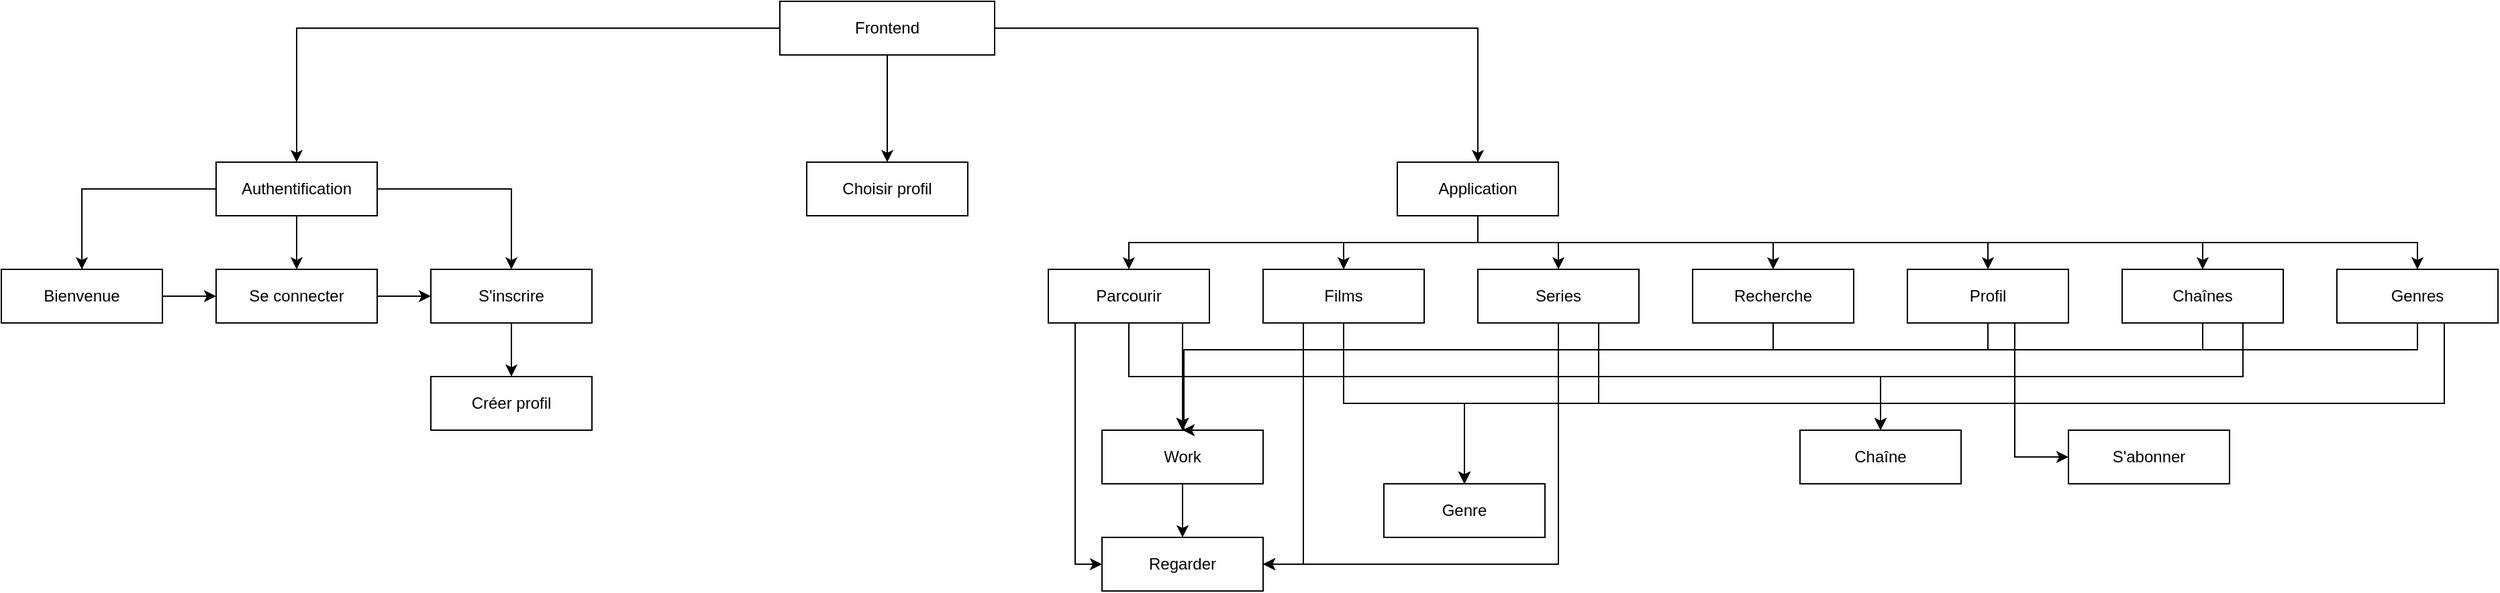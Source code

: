 <mxfile version="24.7.6">
  <diagram name="Page-1" id="x0bj10DdfUokrIcwnYvV">
    <mxGraphModel dx="3204" dy="1318" grid="1" gridSize="10" guides="1" tooltips="1" connect="1" arrows="1" fold="1" page="1" pageScale="1" pageWidth="827" pageHeight="1169" math="0" shadow="0">
      <root>
        <mxCell id="0" />
        <mxCell id="1" parent="0" />
        <mxCell id="o5X1qBVQpSu6JsWsL4Iy-5" style="edgeStyle=orthogonalEdgeStyle;rounded=0;orthogonalLoop=1;jettySize=auto;html=1;exitX=0;exitY=0.5;exitDx=0;exitDy=0;entryX=0.5;entryY=0;entryDx=0;entryDy=0;" edge="1" parent="1" source="o5X1qBVQpSu6JsWsL4Iy-1" target="o5X1qBVQpSu6JsWsL4Iy-2">
          <mxGeometry relative="1" as="geometry" />
        </mxCell>
        <mxCell id="o5X1qBVQpSu6JsWsL4Iy-6" style="edgeStyle=orthogonalEdgeStyle;rounded=0;orthogonalLoop=1;jettySize=auto;html=1;exitX=1;exitY=0.5;exitDx=0;exitDy=0;entryX=0.5;entryY=0;entryDx=0;entryDy=0;" edge="1" parent="1" source="o5X1qBVQpSu6JsWsL4Iy-1" target="o5X1qBVQpSu6JsWsL4Iy-3">
          <mxGeometry relative="1" as="geometry">
            <Array as="points">
              <mxPoint x="840" y="60" />
              <mxPoint x="840" y="160" />
            </Array>
          </mxGeometry>
        </mxCell>
        <mxCell id="o5X1qBVQpSu6JsWsL4Iy-20" style="edgeStyle=orthogonalEdgeStyle;rounded=0;orthogonalLoop=1;jettySize=auto;html=1;exitX=0.5;exitY=1;exitDx=0;exitDy=0;entryX=0.5;entryY=0;entryDx=0;entryDy=0;" edge="1" parent="1" source="o5X1qBVQpSu6JsWsL4Iy-1" target="o5X1qBVQpSu6JsWsL4Iy-18">
          <mxGeometry relative="1" as="geometry" />
        </mxCell>
        <mxCell id="o5X1qBVQpSu6JsWsL4Iy-1" value="Frontend" style="rounded=0;whiteSpace=wrap;html=1;" vertex="1" parent="1">
          <mxGeometry x="320" y="40" width="160" height="40" as="geometry" />
        </mxCell>
        <mxCell id="o5X1qBVQpSu6JsWsL4Iy-11" style="edgeStyle=orthogonalEdgeStyle;rounded=0;orthogonalLoop=1;jettySize=auto;html=1;exitX=0;exitY=0.5;exitDx=0;exitDy=0;" edge="1" parent="1" source="o5X1qBVQpSu6JsWsL4Iy-2" target="o5X1qBVQpSu6JsWsL4Iy-10">
          <mxGeometry relative="1" as="geometry" />
        </mxCell>
        <mxCell id="o5X1qBVQpSu6JsWsL4Iy-12" style="edgeStyle=orthogonalEdgeStyle;rounded=0;orthogonalLoop=1;jettySize=auto;html=1;exitX=0.5;exitY=1;exitDx=0;exitDy=0;entryX=0.5;entryY=0;entryDx=0;entryDy=0;" edge="1" parent="1" source="o5X1qBVQpSu6JsWsL4Iy-2" target="o5X1qBVQpSu6JsWsL4Iy-9">
          <mxGeometry relative="1" as="geometry" />
        </mxCell>
        <mxCell id="o5X1qBVQpSu6JsWsL4Iy-13" style="edgeStyle=orthogonalEdgeStyle;rounded=0;orthogonalLoop=1;jettySize=auto;html=1;exitX=1;exitY=0.5;exitDx=0;exitDy=0;entryX=0.5;entryY=0;entryDx=0;entryDy=0;" edge="1" parent="1" source="o5X1qBVQpSu6JsWsL4Iy-2" target="o5X1qBVQpSu6JsWsL4Iy-8">
          <mxGeometry relative="1" as="geometry" />
        </mxCell>
        <mxCell id="o5X1qBVQpSu6JsWsL4Iy-2" value="Authentification" style="rounded=0;whiteSpace=wrap;html=1;" vertex="1" parent="1">
          <mxGeometry x="-100" y="160" width="120" height="40" as="geometry" />
        </mxCell>
        <mxCell id="o5X1qBVQpSu6JsWsL4Iy-29" style="edgeStyle=orthogonalEdgeStyle;rounded=0;orthogonalLoop=1;jettySize=auto;html=1;exitX=0.5;exitY=1;exitDx=0;exitDy=0;entryX=0.5;entryY=0;entryDx=0;entryDy=0;" edge="1" parent="1" source="o5X1qBVQpSu6JsWsL4Iy-3" target="o5X1qBVQpSu6JsWsL4Iy-21">
          <mxGeometry relative="1" as="geometry" />
        </mxCell>
        <mxCell id="o5X1qBVQpSu6JsWsL4Iy-30" style="edgeStyle=orthogonalEdgeStyle;rounded=0;orthogonalLoop=1;jettySize=auto;html=1;exitX=0.5;exitY=1;exitDx=0;exitDy=0;entryX=0.5;entryY=0;entryDx=0;entryDy=0;" edge="1" parent="1" source="o5X1qBVQpSu6JsWsL4Iy-3" target="o5X1qBVQpSu6JsWsL4Iy-22">
          <mxGeometry relative="1" as="geometry" />
        </mxCell>
        <mxCell id="o5X1qBVQpSu6JsWsL4Iy-31" style="edgeStyle=orthogonalEdgeStyle;rounded=0;orthogonalLoop=1;jettySize=auto;html=1;exitX=0.5;exitY=1;exitDx=0;exitDy=0;" edge="1" parent="1" source="o5X1qBVQpSu6JsWsL4Iy-3" target="o5X1qBVQpSu6JsWsL4Iy-23">
          <mxGeometry relative="1" as="geometry">
            <Array as="points">
              <mxPoint x="840" y="220" />
              <mxPoint x="900" y="220" />
            </Array>
          </mxGeometry>
        </mxCell>
        <mxCell id="o5X1qBVQpSu6JsWsL4Iy-32" style="edgeStyle=orthogonalEdgeStyle;rounded=0;orthogonalLoop=1;jettySize=auto;html=1;exitX=0.5;exitY=1;exitDx=0;exitDy=0;entryX=0.5;entryY=0;entryDx=0;entryDy=0;" edge="1" parent="1" source="o5X1qBVQpSu6JsWsL4Iy-3" target="o5X1qBVQpSu6JsWsL4Iy-24">
          <mxGeometry relative="1" as="geometry" />
        </mxCell>
        <mxCell id="o5X1qBVQpSu6JsWsL4Iy-33" style="edgeStyle=orthogonalEdgeStyle;rounded=0;orthogonalLoop=1;jettySize=auto;html=1;exitX=0.5;exitY=1;exitDx=0;exitDy=0;" edge="1" parent="1" source="o5X1qBVQpSu6JsWsL4Iy-3" target="o5X1qBVQpSu6JsWsL4Iy-25">
          <mxGeometry relative="1" as="geometry" />
        </mxCell>
        <mxCell id="o5X1qBVQpSu6JsWsL4Iy-49" style="edgeStyle=orthogonalEdgeStyle;rounded=0;orthogonalLoop=1;jettySize=auto;html=1;exitX=0.5;exitY=1;exitDx=0;exitDy=0;entryX=0.5;entryY=0;entryDx=0;entryDy=0;" edge="1" parent="1" source="o5X1qBVQpSu6JsWsL4Iy-3" target="o5X1qBVQpSu6JsWsL4Iy-37">
          <mxGeometry relative="1" as="geometry" />
        </mxCell>
        <mxCell id="o5X1qBVQpSu6JsWsL4Iy-50" style="edgeStyle=orthogonalEdgeStyle;rounded=0;orthogonalLoop=1;jettySize=auto;html=1;exitX=0.5;exitY=1;exitDx=0;exitDy=0;entryX=0.5;entryY=0;entryDx=0;entryDy=0;" edge="1" parent="1" source="o5X1qBVQpSu6JsWsL4Iy-3" target="o5X1qBVQpSu6JsWsL4Iy-38">
          <mxGeometry relative="1" as="geometry" />
        </mxCell>
        <mxCell id="o5X1qBVQpSu6JsWsL4Iy-3" value="Application" style="rounded=0;whiteSpace=wrap;html=1;" vertex="1" parent="1">
          <mxGeometry x="780" y="160" width="120" height="40" as="geometry" />
        </mxCell>
        <mxCell id="o5X1qBVQpSu6JsWsL4Iy-15" style="edgeStyle=orthogonalEdgeStyle;rounded=0;orthogonalLoop=1;jettySize=auto;html=1;exitX=0.5;exitY=1;exitDx=0;exitDy=0;entryX=0.5;entryY=0;entryDx=0;entryDy=0;" edge="1" parent="1" source="o5X1qBVQpSu6JsWsL4Iy-8" target="o5X1qBVQpSu6JsWsL4Iy-14">
          <mxGeometry relative="1" as="geometry" />
        </mxCell>
        <mxCell id="o5X1qBVQpSu6JsWsL4Iy-8" value="S&#39;inscrire" style="rounded=0;whiteSpace=wrap;html=1;" vertex="1" parent="1">
          <mxGeometry x="60" y="240" width="120" height="40" as="geometry" />
        </mxCell>
        <mxCell id="o5X1qBVQpSu6JsWsL4Iy-42" style="edgeStyle=orthogonalEdgeStyle;rounded=0;orthogonalLoop=1;jettySize=auto;html=1;exitX=1;exitY=0.5;exitDx=0;exitDy=0;" edge="1" parent="1" source="o5X1qBVQpSu6JsWsL4Iy-9" target="o5X1qBVQpSu6JsWsL4Iy-8">
          <mxGeometry relative="1" as="geometry" />
        </mxCell>
        <mxCell id="o5X1qBVQpSu6JsWsL4Iy-9" value="Se connecter" style="rounded=0;whiteSpace=wrap;html=1;" vertex="1" parent="1">
          <mxGeometry x="-100" y="240" width="120" height="40" as="geometry" />
        </mxCell>
        <mxCell id="o5X1qBVQpSu6JsWsL4Iy-43" style="edgeStyle=orthogonalEdgeStyle;rounded=0;orthogonalLoop=1;jettySize=auto;html=1;exitX=1;exitY=0.5;exitDx=0;exitDy=0;entryX=0;entryY=0.5;entryDx=0;entryDy=0;" edge="1" parent="1" source="o5X1qBVQpSu6JsWsL4Iy-10" target="o5X1qBVQpSu6JsWsL4Iy-9">
          <mxGeometry relative="1" as="geometry" />
        </mxCell>
        <mxCell id="o5X1qBVQpSu6JsWsL4Iy-10" value="Bienvenue" style="rounded=0;whiteSpace=wrap;html=1;" vertex="1" parent="1">
          <mxGeometry x="-260" y="240" width="120" height="40" as="geometry" />
        </mxCell>
        <mxCell id="o5X1qBVQpSu6JsWsL4Iy-14" value="Créer profil" style="rounded=0;whiteSpace=wrap;html=1;" vertex="1" parent="1">
          <mxGeometry x="60" y="320" width="120" height="40" as="geometry" />
        </mxCell>
        <mxCell id="o5X1qBVQpSu6JsWsL4Iy-18" value="Choisir profil" style="rounded=0;whiteSpace=wrap;html=1;" vertex="1" parent="1">
          <mxGeometry x="340" y="160" width="120" height="40" as="geometry" />
        </mxCell>
        <mxCell id="o5X1qBVQpSu6JsWsL4Iy-34" style="edgeStyle=orthogonalEdgeStyle;rounded=0;orthogonalLoop=1;jettySize=auto;html=1;exitX=0.5;exitY=1;exitDx=0;exitDy=0;" edge="1" parent="1" source="o5X1qBVQpSu6JsWsL4Iy-21" target="o5X1qBVQpSu6JsWsL4Iy-26">
          <mxGeometry relative="1" as="geometry" />
        </mxCell>
        <mxCell id="o5X1qBVQpSu6JsWsL4Iy-52" style="edgeStyle=orthogonalEdgeStyle;rounded=0;orthogonalLoop=1;jettySize=auto;html=1;exitX=0.5;exitY=1;exitDx=0;exitDy=0;" edge="1" parent="1" source="o5X1qBVQpSu6JsWsL4Iy-21" target="o5X1qBVQpSu6JsWsL4Iy-41">
          <mxGeometry relative="1" as="geometry">
            <Array as="points">
              <mxPoint x="620" y="280" />
              <mxPoint x="620" y="320" />
              <mxPoint x="1140" y="320" />
            </Array>
          </mxGeometry>
        </mxCell>
        <mxCell id="o5X1qBVQpSu6JsWsL4Iy-61" style="edgeStyle=orthogonalEdgeStyle;rounded=0;orthogonalLoop=1;jettySize=auto;html=1;exitX=0.25;exitY=1;exitDx=0;exitDy=0;entryX=0;entryY=0.5;entryDx=0;entryDy=0;" edge="1" parent="1" source="o5X1qBVQpSu6JsWsL4Iy-21" target="o5X1qBVQpSu6JsWsL4Iy-59">
          <mxGeometry relative="1" as="geometry">
            <Array as="points">
              <mxPoint x="540" y="280" />
              <mxPoint x="540" y="460" />
            </Array>
          </mxGeometry>
        </mxCell>
        <mxCell id="o5X1qBVQpSu6JsWsL4Iy-21" value="Parcourir" style="rounded=0;whiteSpace=wrap;html=1;" vertex="1" parent="1">
          <mxGeometry x="520" y="240" width="120" height="40" as="geometry" />
        </mxCell>
        <mxCell id="o5X1qBVQpSu6JsWsL4Iy-27" style="edgeStyle=orthogonalEdgeStyle;rounded=0;orthogonalLoop=1;jettySize=auto;html=1;exitX=0.5;exitY=1;exitDx=0;exitDy=0;" edge="1" parent="1" source="o5X1qBVQpSu6JsWsL4Iy-22" target="o5X1qBVQpSu6JsWsL4Iy-26">
          <mxGeometry relative="1" as="geometry" />
        </mxCell>
        <mxCell id="o5X1qBVQpSu6JsWsL4Iy-51" style="edgeStyle=orthogonalEdgeStyle;rounded=0;orthogonalLoop=1;jettySize=auto;html=1;exitX=0.5;exitY=1;exitDx=0;exitDy=0;entryX=0.5;entryY=0;entryDx=0;entryDy=0;" edge="1" parent="1" source="o5X1qBVQpSu6JsWsL4Iy-22" target="o5X1qBVQpSu6JsWsL4Iy-40">
          <mxGeometry relative="1" as="geometry" />
        </mxCell>
        <mxCell id="o5X1qBVQpSu6JsWsL4Iy-62" style="edgeStyle=orthogonalEdgeStyle;rounded=0;orthogonalLoop=1;jettySize=auto;html=1;exitX=0.25;exitY=1;exitDx=0;exitDy=0;entryX=1;entryY=0.5;entryDx=0;entryDy=0;" edge="1" parent="1" source="o5X1qBVQpSu6JsWsL4Iy-22" target="o5X1qBVQpSu6JsWsL4Iy-59">
          <mxGeometry relative="1" as="geometry" />
        </mxCell>
        <mxCell id="o5X1qBVQpSu6JsWsL4Iy-22" value="Films" style="rounded=0;whiteSpace=wrap;html=1;" vertex="1" parent="1">
          <mxGeometry x="680" y="240" width="120" height="40" as="geometry" />
        </mxCell>
        <mxCell id="o5X1qBVQpSu6JsWsL4Iy-55" style="edgeStyle=orthogonalEdgeStyle;rounded=0;orthogonalLoop=1;jettySize=auto;html=1;exitX=0.75;exitY=1;exitDx=0;exitDy=0;entryX=0.5;entryY=0;entryDx=0;entryDy=0;" edge="1" parent="1" source="o5X1qBVQpSu6JsWsL4Iy-23" target="o5X1qBVQpSu6JsWsL4Iy-40">
          <mxGeometry relative="1" as="geometry" />
        </mxCell>
        <mxCell id="o5X1qBVQpSu6JsWsL4Iy-63" style="edgeStyle=orthogonalEdgeStyle;rounded=0;orthogonalLoop=1;jettySize=auto;html=1;exitX=0.5;exitY=1;exitDx=0;exitDy=0;entryX=1;entryY=0.5;entryDx=0;entryDy=0;" edge="1" parent="1" source="o5X1qBVQpSu6JsWsL4Iy-23" target="o5X1qBVQpSu6JsWsL4Iy-59">
          <mxGeometry relative="1" as="geometry" />
        </mxCell>
        <mxCell id="o5X1qBVQpSu6JsWsL4Iy-23" value="Series" style="rounded=0;whiteSpace=wrap;html=1;" vertex="1" parent="1">
          <mxGeometry x="840" y="240" width="120" height="40" as="geometry" />
        </mxCell>
        <mxCell id="o5X1qBVQpSu6JsWsL4Iy-35" style="edgeStyle=orthogonalEdgeStyle;rounded=0;orthogonalLoop=1;jettySize=auto;html=1;exitX=0.5;exitY=1;exitDx=0;exitDy=0;entryX=0.5;entryY=0;entryDx=0;entryDy=0;" edge="1" parent="1" source="o5X1qBVQpSu6JsWsL4Iy-24" target="o5X1qBVQpSu6JsWsL4Iy-26">
          <mxGeometry relative="1" as="geometry">
            <Array as="points">
              <mxPoint x="1060" y="300" />
              <mxPoint x="620" y="300" />
            </Array>
          </mxGeometry>
        </mxCell>
        <mxCell id="o5X1qBVQpSu6JsWsL4Iy-24" value="Recherche" style="rounded=0;whiteSpace=wrap;html=1;" vertex="1" parent="1">
          <mxGeometry x="1000" y="240" width="120" height="40" as="geometry" />
        </mxCell>
        <mxCell id="o5X1qBVQpSu6JsWsL4Iy-56" style="edgeStyle=orthogonalEdgeStyle;rounded=0;orthogonalLoop=1;jettySize=auto;html=1;exitX=0.5;exitY=1;exitDx=0;exitDy=0;entryX=0.5;entryY=0;entryDx=0;entryDy=0;" edge="1" parent="1" source="o5X1qBVQpSu6JsWsL4Iy-25" target="o5X1qBVQpSu6JsWsL4Iy-26">
          <mxGeometry relative="1" as="geometry">
            <Array as="points">
              <mxPoint x="1220" y="300" />
              <mxPoint x="620" y="300" />
            </Array>
          </mxGeometry>
        </mxCell>
        <mxCell id="o5X1qBVQpSu6JsWsL4Iy-65" style="edgeStyle=orthogonalEdgeStyle;rounded=0;orthogonalLoop=1;jettySize=auto;html=1;exitX=0.75;exitY=1;exitDx=0;exitDy=0;entryX=0;entryY=0.5;entryDx=0;entryDy=0;" edge="1" parent="1" source="o5X1qBVQpSu6JsWsL4Iy-25" target="o5X1qBVQpSu6JsWsL4Iy-64">
          <mxGeometry relative="1" as="geometry">
            <Array as="points">
              <mxPoint x="1240" y="280" />
              <mxPoint x="1240" y="380" />
            </Array>
          </mxGeometry>
        </mxCell>
        <mxCell id="o5X1qBVQpSu6JsWsL4Iy-25" value="Profil" style="rounded=0;whiteSpace=wrap;html=1;" vertex="1" parent="1">
          <mxGeometry x="1160" y="240" width="120" height="40" as="geometry" />
        </mxCell>
        <mxCell id="o5X1qBVQpSu6JsWsL4Iy-60" style="edgeStyle=orthogonalEdgeStyle;rounded=0;orthogonalLoop=1;jettySize=auto;html=1;exitX=0.5;exitY=1;exitDx=0;exitDy=0;entryX=0.5;entryY=0;entryDx=0;entryDy=0;" edge="1" parent="1" source="o5X1qBVQpSu6JsWsL4Iy-26" target="o5X1qBVQpSu6JsWsL4Iy-59">
          <mxGeometry relative="1" as="geometry" />
        </mxCell>
        <mxCell id="o5X1qBVQpSu6JsWsL4Iy-26" value="Work" style="rounded=0;whiteSpace=wrap;html=1;" vertex="1" parent="1">
          <mxGeometry x="560" y="360" width="120" height="40" as="geometry" />
        </mxCell>
        <mxCell id="o5X1qBVQpSu6JsWsL4Iy-53" style="edgeStyle=orthogonalEdgeStyle;rounded=0;orthogonalLoop=1;jettySize=auto;html=1;exitX=0.5;exitY=1;exitDx=0;exitDy=0;entryX=0.5;entryY=0;entryDx=0;entryDy=0;" edge="1" parent="1" source="o5X1qBVQpSu6JsWsL4Iy-37" target="o5X1qBVQpSu6JsWsL4Iy-26">
          <mxGeometry relative="1" as="geometry">
            <Array as="points">
              <mxPoint x="1380" y="300" />
              <mxPoint x="620" y="300" />
            </Array>
          </mxGeometry>
        </mxCell>
        <mxCell id="o5X1qBVQpSu6JsWsL4Iy-57" style="edgeStyle=orthogonalEdgeStyle;rounded=0;orthogonalLoop=1;jettySize=auto;html=1;exitX=0.75;exitY=1;exitDx=0;exitDy=0;entryX=0.5;entryY=0;entryDx=0;entryDy=0;" edge="1" parent="1" source="o5X1qBVQpSu6JsWsL4Iy-37" target="o5X1qBVQpSu6JsWsL4Iy-41">
          <mxGeometry relative="1" as="geometry" />
        </mxCell>
        <mxCell id="o5X1qBVQpSu6JsWsL4Iy-37" value="Chaînes" style="rounded=0;whiteSpace=wrap;html=1;" vertex="1" parent="1">
          <mxGeometry x="1320" y="240" width="120" height="40" as="geometry" />
        </mxCell>
        <mxCell id="o5X1qBVQpSu6JsWsL4Iy-54" style="edgeStyle=orthogonalEdgeStyle;rounded=0;orthogonalLoop=1;jettySize=auto;html=1;exitX=0.5;exitY=1;exitDx=0;exitDy=0;" edge="1" parent="1" source="o5X1qBVQpSu6JsWsL4Iy-38">
          <mxGeometry relative="1" as="geometry">
            <mxPoint x="620" y="360" as="targetPoint" />
            <Array as="points">
              <mxPoint x="1540" y="300" />
              <mxPoint x="621" y="300" />
            </Array>
          </mxGeometry>
        </mxCell>
        <mxCell id="o5X1qBVQpSu6JsWsL4Iy-58" style="edgeStyle=orthogonalEdgeStyle;rounded=0;orthogonalLoop=1;jettySize=auto;html=1;exitX=0.75;exitY=1;exitDx=0;exitDy=0;entryX=0.5;entryY=0;entryDx=0;entryDy=0;" edge="1" parent="1" source="o5X1qBVQpSu6JsWsL4Iy-38" target="o5X1qBVQpSu6JsWsL4Iy-40">
          <mxGeometry relative="1" as="geometry">
            <Array as="points">
              <mxPoint x="1560" y="280" />
              <mxPoint x="1560" y="340" />
              <mxPoint x="830" y="340" />
            </Array>
          </mxGeometry>
        </mxCell>
        <mxCell id="o5X1qBVQpSu6JsWsL4Iy-38" value="Genres" style="rounded=0;whiteSpace=wrap;html=1;" vertex="1" parent="1">
          <mxGeometry x="1480" y="240" width="120" height="40" as="geometry" />
        </mxCell>
        <mxCell id="o5X1qBVQpSu6JsWsL4Iy-40" value="Genre" style="rounded=0;whiteSpace=wrap;html=1;" vertex="1" parent="1">
          <mxGeometry x="770" y="400" width="120" height="40" as="geometry" />
        </mxCell>
        <mxCell id="o5X1qBVQpSu6JsWsL4Iy-41" value="Chaîne" style="rounded=0;whiteSpace=wrap;html=1;" vertex="1" parent="1">
          <mxGeometry x="1080" y="360" width="120" height="40" as="geometry" />
        </mxCell>
        <mxCell id="o5X1qBVQpSu6JsWsL4Iy-59" value="Regarder" style="rounded=0;whiteSpace=wrap;html=1;" vertex="1" parent="1">
          <mxGeometry x="560" y="440" width="120" height="40" as="geometry" />
        </mxCell>
        <mxCell id="o5X1qBVQpSu6JsWsL4Iy-64" value="S&#39;abonner" style="rounded=0;whiteSpace=wrap;html=1;" vertex="1" parent="1">
          <mxGeometry x="1280" y="360" width="120" height="40" as="geometry" />
        </mxCell>
      </root>
    </mxGraphModel>
  </diagram>
</mxfile>
